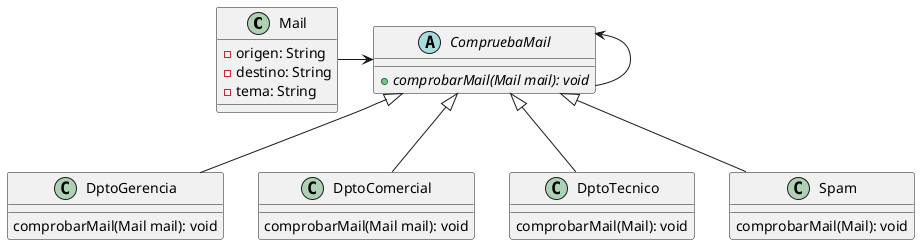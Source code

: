 @startuml
'https://plantuml.com/sequence-diagram

class Mail{
-origen: String
-destino: String
-tema: String
}

abstract class CompruebaMail{
+{abstract}comprobarMail(Mail mail): void
}

class DptoGerencia{
comprobarMail(Mail mail): void
}

class DptoComercial{
comprobarMail(Mail mail): void
}

class DptoTecnico{
comprobarMail(Mail): void
}

class Spam{
comprobarMail(Mail): void
}

Mail -r-> CompruebaMail

CompruebaMail -u-> CompruebaMail
DptoGerencia -u-|> CompruebaMail
DptoComercial -u-|> CompruebaMail
DptoTecnico -u-|> CompruebaMail
Spam -u-|> CompruebaMail

@enduml